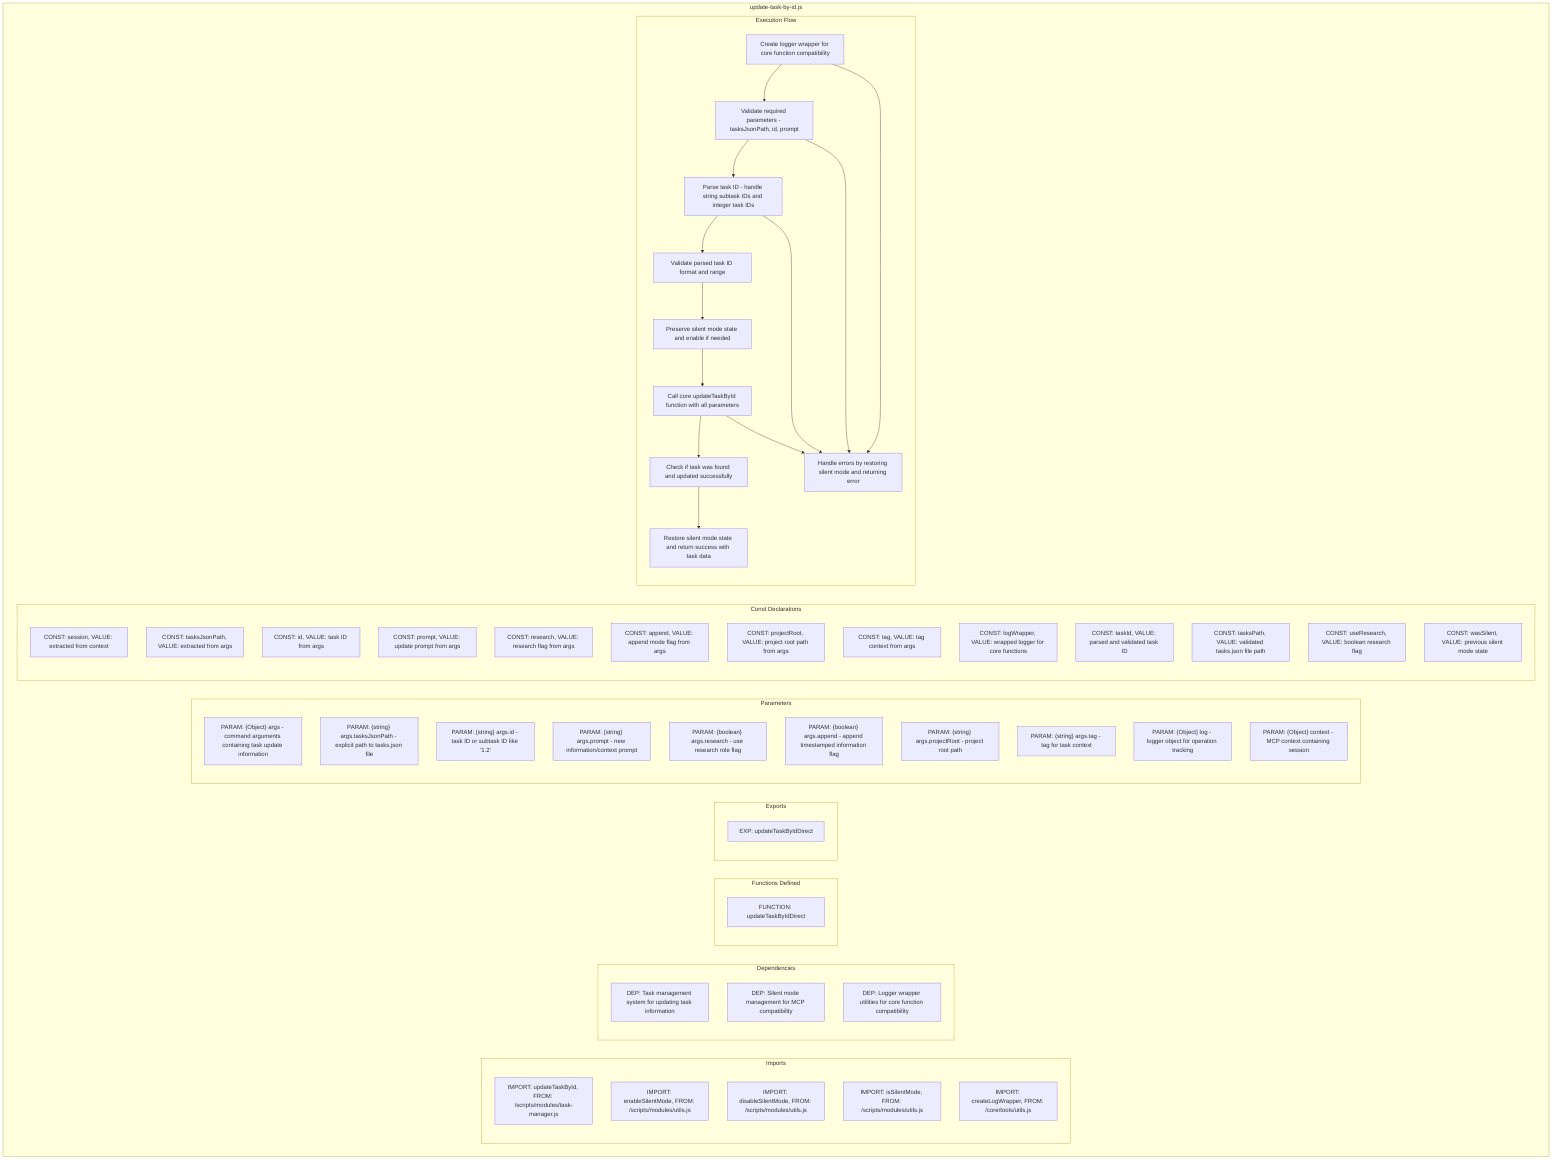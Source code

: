 flowchart TB
    subgraph Imports["Imports"]
        I1["IMPORT: updateTaskById, FROM: /scripts/modules/task-manager.js"]
        I2["IMPORT: enableSilentMode, FROM: /scripts/modules/utils.js"]
        I3["IMPORT: disableSilentMode, FROM: /scripts/modules/utils.js"]
        I4["IMPORT: isSilentMode, FROM: /scripts/modules/utils.js"]
        I5["IMPORT: createLogWrapper, FROM: /core/tools/utils.js"]
    end
    
    subgraph Dependencies["Dependencies"]
        D1["DEP: Task management system for updating task information"]
        D2["DEP: Silent mode management for MCP compatibility"]
        D3["DEP: Logger wrapper utilities for core function compatibility"]
    end
    
    subgraph FunctionsDefined["Functions Defined"]
        FU1["FUNCTION: updateTaskByIdDirect"]
    end
    
    subgraph Exports["Exports"]
        E1["EXP: updateTaskByIdDirect"]
    end
    
    subgraph Parameters["Parameters"]
        P1["PARAM: {Object} args - command arguments containing task update information"]
        P2["PARAM: {string} args.tasksJsonPath - explicit path to tasks.json file"]
        P3["PARAM: {string} args.id - task ID or subtask ID like '1.2'"]
        P4["PARAM: {string} args.prompt - new information/context prompt"]
        P5["PARAM: {boolean} args.research - use research role flag"]
        P6["PARAM: {boolean} args.append - append timestamped information flag"]
        P7["PARAM: {string} args.projectRoot - project root path"]
        P8["PARAM: {string} args.tag - tag for task context"]
        P9["PARAM: {Object} log - logger object for operation tracking"]
        P10["PARAM: {Object} context - MCP context containing session"]
    end
    
    subgraph Constants["Const Declarations"]
        C1["CONST: session, VALUE: extracted from context"]
        C2["CONST: tasksJsonPath, VALUE: extracted from args"]
        C3["CONST: id, VALUE: task ID from args"]
        C4["CONST: prompt, VALUE: update prompt from args"]
        C5["CONST: research, VALUE: research flag from args"]
        C6["CONST: append, VALUE: append mode flag from args"]
        C7["CONST: projectRoot, VALUE: project root path from args"]
        C8["CONST: tag, VALUE: tag context from args"]
        C9["CONST: logWrapper, VALUE: wrapped logger for core functions"]
        C10["CONST: taskId, VALUE: parsed and validated task ID"]
        C11["CONST: tasksPath, VALUE: validated tasks.json file path"]
        C12["CONST: useResearch, VALUE: boolean research flag"]
        C13["CONST: wasSilent, VALUE: previous silent mode state"]
    end
    
    subgraph ExecutionFlow["Execution Flow"]
        FL1["Create logger wrapper for core function compatibility"]
        FL2["Validate required parameters - tasksJsonPath, id, prompt"]
        FL3["Parse task ID - handle string subtask IDs and integer task IDs"]
        FL4["Validate parsed task ID format and range"]
        FL5["Preserve silent mode state and enable if needed"]
        FL6["Call core updateTaskById function with all parameters"]
        FL7["Check if task was found and updated successfully"]
        FL8["Restore silent mode state and return success with task data"]
        FL9["Handle errors by restoring silent mode and returning error"]
    end
    
    subgraph FileName["update-task-by-id.js"]
        Imports
        Dependencies
        FunctionsDefined
        Exports
        Parameters
        Constants
        ExecutionFlow
    end
    
    FL1 --> FL2
    FL2 --> FL3
    FL3 --> FL4
    FL4 --> FL5
    FL5 --> FL6
    FL6 --> FL7
    FL7 --> FL8
    FL1 --> FL9
    FL2 --> FL9
    FL3 --> FL9
    FL6 --> FL9